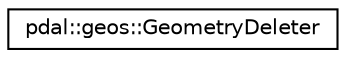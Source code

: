 digraph "Graphical Class Hierarchy"
{
  edge [fontname="Helvetica",fontsize="10",labelfontname="Helvetica",labelfontsize="10"];
  node [fontname="Helvetica",fontsize="10",shape=record];
  rankdir="LR";
  Node1 [label="pdal::geos::GeometryDeleter",height=0.2,width=0.4,color="black", fillcolor="white", style="filled",URL="$structpdal_1_1geos_1_1GeometryDeleter.html"];
}

